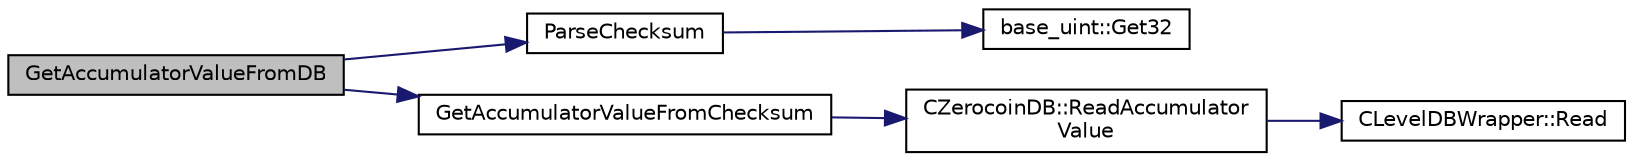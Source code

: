 digraph "GetAccumulatorValueFromDB"
{
  edge [fontname="Helvetica",fontsize="10",labelfontname="Helvetica",labelfontsize="10"];
  node [fontname="Helvetica",fontsize="10",shape=record];
  rankdir="LR";
  Node41 [label="GetAccumulatorValueFromDB",height=0.2,width=0.4,color="black", fillcolor="grey75", style="filled", fontcolor="black"];
  Node41 -> Node42 [color="midnightblue",fontsize="10",style="solid",fontname="Helvetica"];
  Node42 [label="ParseChecksum",height=0.2,width=0.4,color="black", fillcolor="white", style="filled",URL="$accumulators_8cpp.html#ad6ef34ee34abca8004d4612196b7577b"];
  Node42 -> Node43 [color="midnightblue",fontsize="10",style="solid",fontname="Helvetica"];
  Node43 [label="base_uint::Get32",height=0.2,width=0.4,color="black", fillcolor="white", style="filled",URL="$classbase__uint.html#ac3d25db757d5e8e3328cf35e81c40850"];
  Node41 -> Node44 [color="midnightblue",fontsize="10",style="solid",fontname="Helvetica"];
  Node44 [label="GetAccumulatorValueFromChecksum",height=0.2,width=0.4,color="black", fillcolor="white", style="filled",URL="$accumulators_8cpp.html#a88eb154b2b5a4a58836d2fca049f7a1e"];
  Node44 -> Node45 [color="midnightblue",fontsize="10",style="solid",fontname="Helvetica"];
  Node45 [label="CZerocoinDB::ReadAccumulator\lValue",height=0.2,width=0.4,color="black", fillcolor="white", style="filled",URL="$class_c_zerocoin_d_b.html#a8eb79c950d83952e2db1177c574addb5"];
  Node45 -> Node46 [color="midnightblue",fontsize="10",style="solid",fontname="Helvetica"];
  Node46 [label="CLevelDBWrapper::Read",height=0.2,width=0.4,color="black", fillcolor="white", style="filled",URL="$class_c_level_d_b_wrapper.html#a0cb51d3b8f042641b2d0aa76c3185527"];
}
